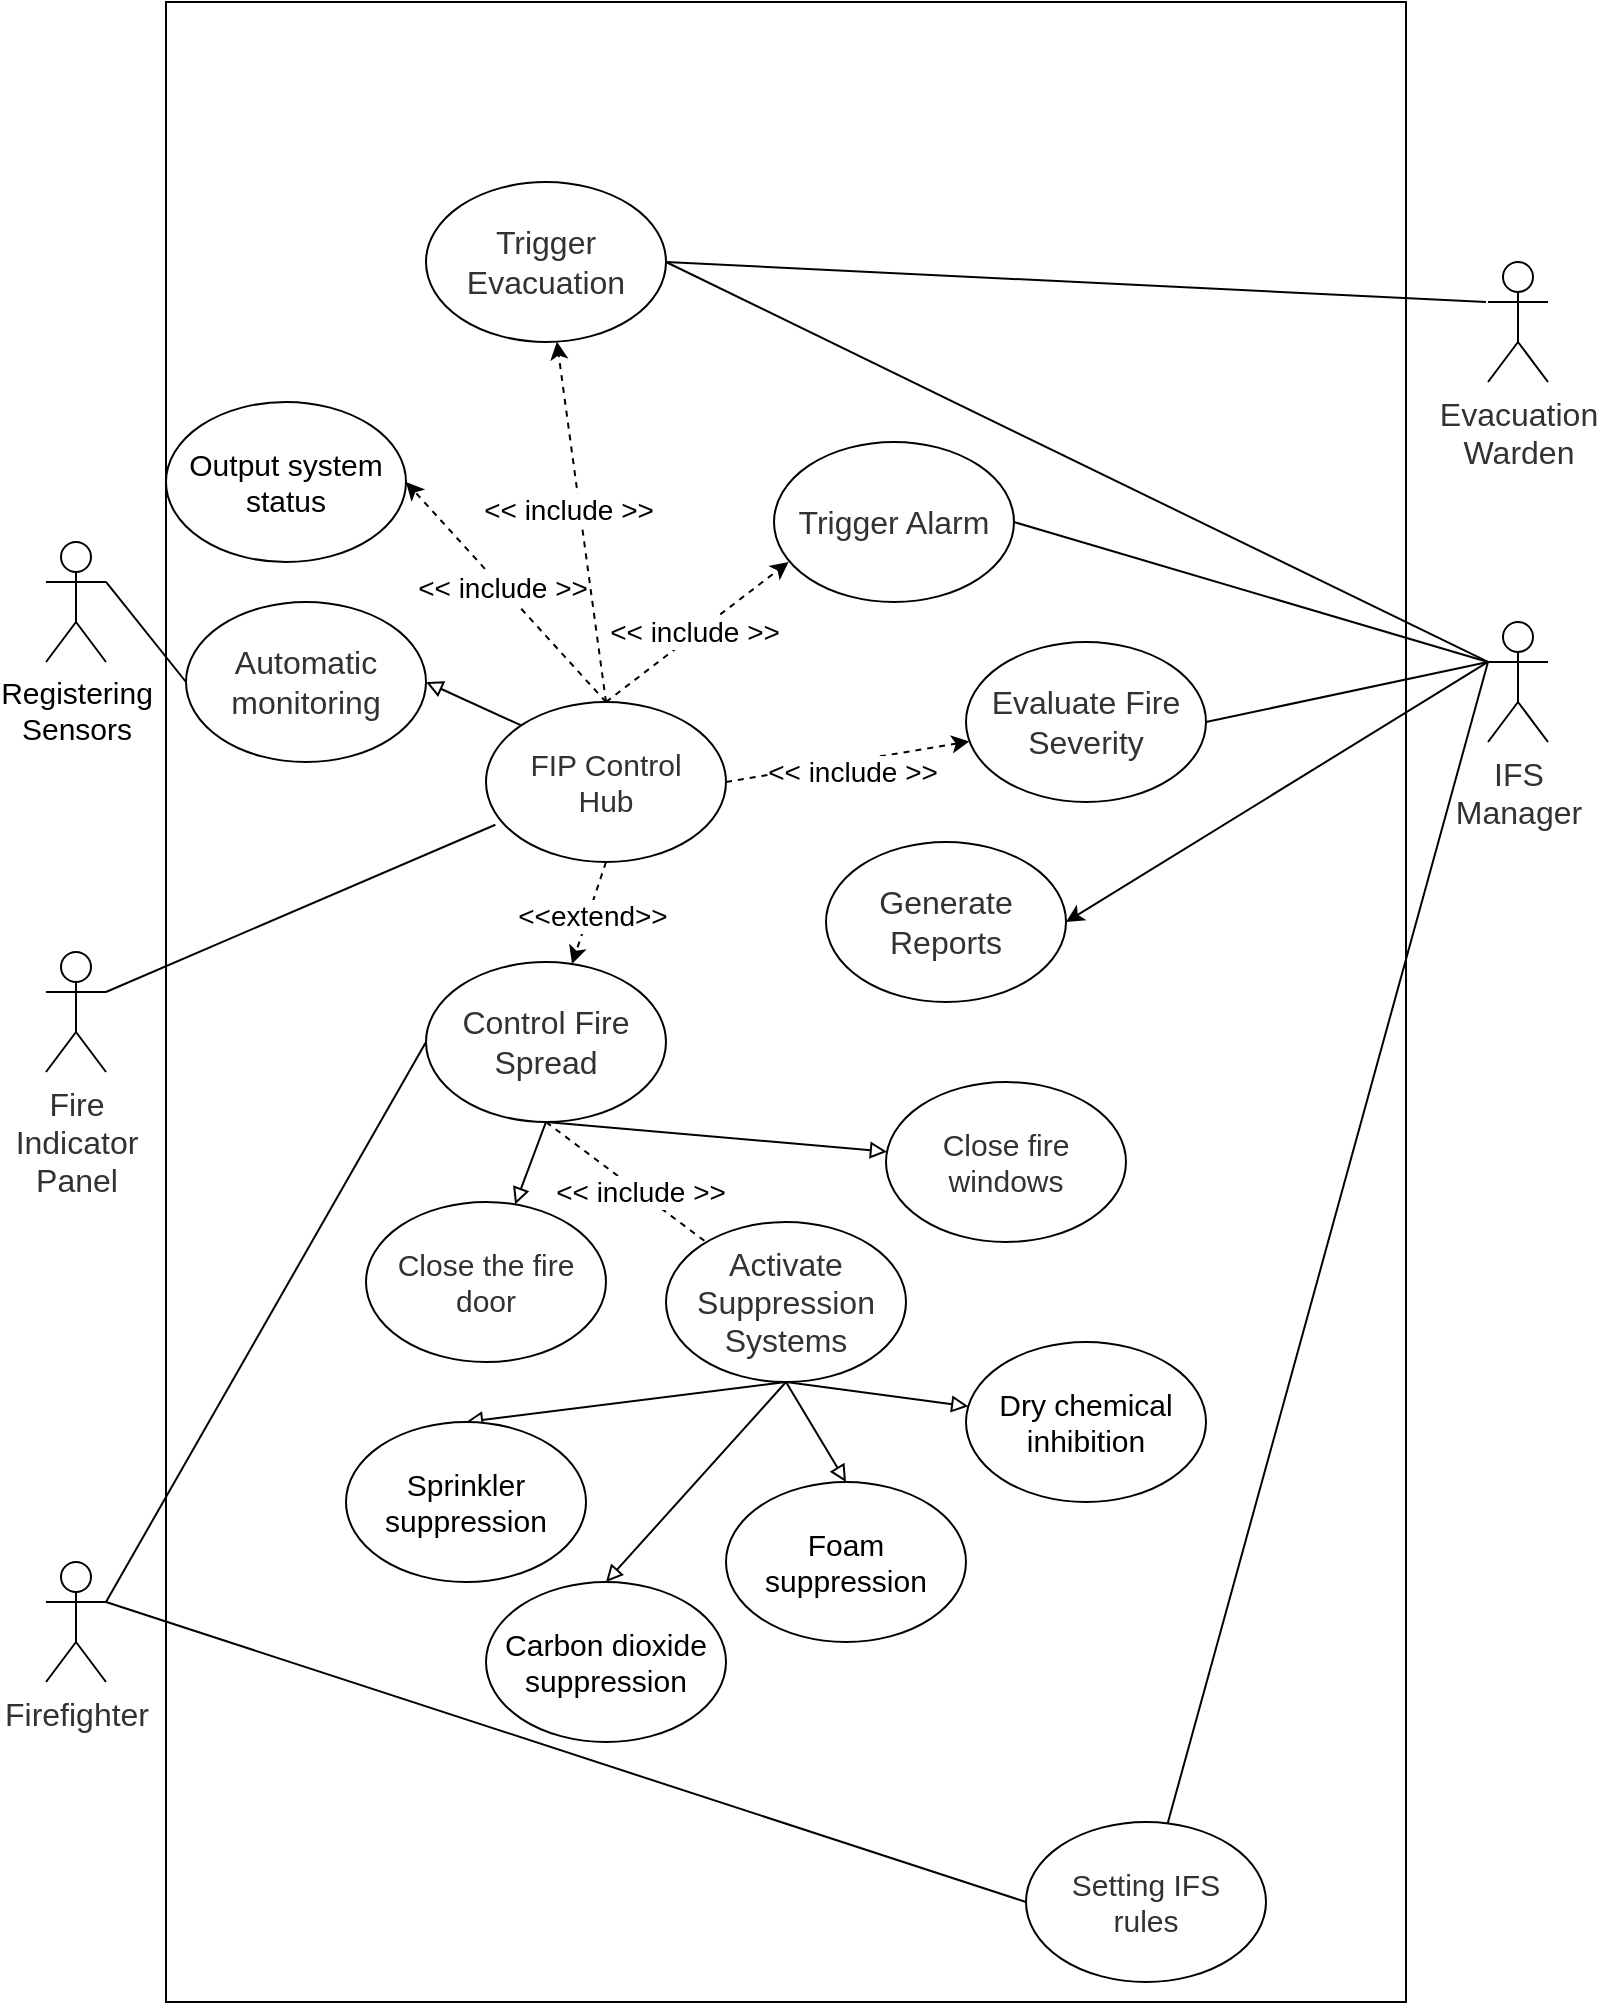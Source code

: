 <mxfile version="24.5.5" type="github">
  <diagram name="第 1 页" id="umxzl28w_7Frq8w19yzO">
    <mxGraphModel dx="1574" dy="1068" grid="1" gridSize="10" guides="1" tooltips="1" connect="1" arrows="1" fold="1" page="1" pageScale="1" pageWidth="827" pageHeight="1169" math="0" shadow="0">
      <root>
        <mxCell id="0" />
        <mxCell id="1" parent="0" />
        <mxCell id="QTKD-8OSb_6cW6TbMTXk-1" value="" style="rounded=0;whiteSpace=wrap;html=1;" parent="1" vertex="1">
          <mxGeometry x="110" y="110" width="620" height="1000" as="geometry" />
        </mxCell>
        <mxCell id="QTKD-8OSb_6cW6TbMTXk-18" style="rounded=0;orthogonalLoop=1;jettySize=auto;html=1;entryX=1;entryY=0.5;entryDx=0;entryDy=0;strokeColor=default;endArrow=none;endFill=0;" parent="1" target="QTKD-8OSb_6cW6TbMTXk-6" edge="1">
          <mxGeometry relative="1" as="geometry">
            <mxPoint x="770" y="260" as="sourcePoint" />
          </mxGeometry>
        </mxCell>
        <mxCell id="JHXLXgb01uyuLItqDjtC-1" value="&lt;span style=&quot;color: rgb(50, 50, 50); font-family: &amp;quot;Microsoft YaHei&amp;quot;, 微软雅黑, Arial; font-size: 16px; text-wrap: wrap; background-color: rgba(255, 255, 255, 0.01);&quot;&gt;Evacuation&lt;/span&gt;&lt;div&gt;&lt;span style=&quot;color: rgb(50, 50, 50); font-family: &amp;quot;Microsoft YaHei&amp;quot;, 微软雅黑, Arial; font-size: 16px; text-wrap: wrap; background-color: rgba(255, 255, 255, 0.01);&quot;&gt;Warden&lt;/span&gt;&lt;/div&gt;" style="shape=umlActor;verticalLabelPosition=bottom;verticalAlign=top;html=1;outlineConnect=0;" parent="1" vertex="1">
          <mxGeometry x="771" y="240" width="30" height="60" as="geometry" />
        </mxCell>
        <mxCell id="9XIoNBxFiIXgYtFaoxkH-22" style="rounded=0;orthogonalLoop=1;jettySize=auto;html=1;exitX=1;exitY=0.333;exitDx=0;exitDy=0;exitPerimeter=0;entryX=0;entryY=0.5;entryDx=0;entryDy=0;endArrow=none;endFill=0;" edge="1" parent="1" source="QTKD-8OSb_6cW6TbMTXk-2" target="QTKD-8OSb_6cW6TbMTXk-7">
          <mxGeometry relative="1" as="geometry" />
        </mxCell>
        <mxCell id="QTKD-8OSb_6cW6TbMTXk-2" value="&lt;span style=&quot;color: rgb(50, 50, 50); font-family: &amp;quot;Microsoft YaHei&amp;quot;, 微软雅黑, Arial; font-size: 16px; text-wrap: wrap; background-color: rgba(255, 255, 255, 0.01);&quot;&gt;Firefighter&lt;/span&gt;" style="shape=umlActor;verticalLabelPosition=bottom;verticalAlign=top;html=1;outlineConnect=0;" parent="1" vertex="1">
          <mxGeometry x="50" y="890" width="30" height="60" as="geometry" />
        </mxCell>
        <mxCell id="QTKD-8OSb_6cW6TbMTXk-19" style="rounded=0;orthogonalLoop=1;jettySize=auto;html=1;exitX=0;exitY=0.333;exitDx=0;exitDy=0;exitPerimeter=0;endArrow=none;endFill=0;" parent="1" source="QTKD-8OSb_6cW6TbMTXk-3" target="QTKD-8OSb_6cW6TbMTXk-7" edge="1">
          <mxGeometry relative="1" as="geometry" />
        </mxCell>
        <mxCell id="QTKD-8OSb_6cW6TbMTXk-20" style="rounded=0;orthogonalLoop=1;jettySize=auto;html=1;exitX=0;exitY=0.333;exitDx=0;exitDy=0;exitPerimeter=0;entryX=1;entryY=0.5;entryDx=0;entryDy=0;endArrow=none;endFill=0;" parent="1" source="QTKD-8OSb_6cW6TbMTXk-3" target="QTKD-8OSb_6cW6TbMTXk-6" edge="1">
          <mxGeometry relative="1" as="geometry" />
        </mxCell>
        <mxCell id="QTKD-8OSb_6cW6TbMTXk-21" style="rounded=0;orthogonalLoop=1;jettySize=auto;html=1;exitX=0;exitY=0.333;exitDx=0;exitDy=0;exitPerimeter=0;entryX=1;entryY=0.5;entryDx=0;entryDy=0;endArrow=none;endFill=0;" parent="1" source="QTKD-8OSb_6cW6TbMTXk-3" target="QTKD-8OSb_6cW6TbMTXk-9" edge="1">
          <mxGeometry relative="1" as="geometry" />
        </mxCell>
        <mxCell id="QTKD-8OSb_6cW6TbMTXk-31" style="rounded=0;orthogonalLoop=1;jettySize=auto;html=1;exitX=0;exitY=0.333;exitDx=0;exitDy=0;exitPerimeter=0;entryX=1;entryY=0.5;entryDx=0;entryDy=0;" parent="1" source="QTKD-8OSb_6cW6TbMTXk-3" target="QTKD-8OSb_6cW6TbMTXk-30" edge="1">
          <mxGeometry relative="1" as="geometry" />
        </mxCell>
        <mxCell id="9XIoNBxFiIXgYtFaoxkH-24" style="rounded=0;orthogonalLoop=1;jettySize=auto;html=1;exitX=0;exitY=0.333;exitDx=0;exitDy=0;exitPerimeter=0;entryX=1;entryY=0.5;entryDx=0;entryDy=0;endArrow=none;endFill=0;" edge="1" parent="1" source="QTKD-8OSb_6cW6TbMTXk-3" target="QTKD-8OSb_6cW6TbMTXk-15">
          <mxGeometry relative="1" as="geometry" />
        </mxCell>
        <mxCell id="QTKD-8OSb_6cW6TbMTXk-3" value="&lt;span style=&quot;color: rgb(50, 50, 50); font-family: &amp;quot;Microsoft YaHei&amp;quot;, 微软雅黑, Arial; font-size: 16px; text-wrap: wrap; background-color: rgba(255, 255, 255, 0.01);&quot;&gt;IFS Manager&lt;/span&gt;" style="shape=umlActor;verticalLabelPosition=bottom;verticalAlign=top;html=1;outlineConnect=0;" parent="1" vertex="1">
          <mxGeometry x="771" y="420" width="30" height="60" as="geometry" />
        </mxCell>
        <mxCell id="QTKD-8OSb_6cW6TbMTXk-4" value="&lt;font face=&quot;Microsoft YaHei, 微软雅黑, Arial&quot; color=&quot;#323232&quot;&gt;&lt;span style=&quot;font-size: 16px; text-wrap: wrap;&quot;&gt;Fire Indicator&lt;/span&gt;&lt;/font&gt;&lt;div&gt;&lt;font face=&quot;Microsoft YaHei, 微软雅黑, Arial&quot; color=&quot;#323232&quot;&gt;&lt;span style=&quot;font-size: 16px; text-wrap: wrap;&quot;&gt;Panel&lt;/span&gt;&lt;/font&gt;&lt;br&gt;&lt;/div&gt;" style="shape=umlActor;verticalLabelPosition=bottom;verticalAlign=top;html=1;outlineConnect=0;" parent="1" vertex="1">
          <mxGeometry x="50" y="585" width="30" height="60" as="geometry" />
        </mxCell>
        <mxCell id="QTKD-8OSb_6cW6TbMTXk-6" value="&lt;span style=&quot;color: rgb(50, 50, 50); font-family: &amp;quot;Microsoft YaHei&amp;quot;, 微软雅黑, Arial; font-size: 16px; background-color: rgba(255, 255, 255, 0.01);&quot;&gt;Trigger Evacuation&lt;/span&gt;" style="ellipse;whiteSpace=wrap;html=1;" parent="1" vertex="1">
          <mxGeometry x="240" y="200" width="120" height="80" as="geometry" />
        </mxCell>
        <mxCell id="QTKD-8OSb_6cW6TbMTXk-7" value="&lt;span style=&quot;color: rgb(50, 50, 50); font-family: &amp;quot;Microsoft YaHei&amp;quot;, 微软雅黑, Arial; font-size: 15px; background-color: rgba(255, 255, 255, 0.01);&quot;&gt;Setting IFS&lt;/span&gt;&lt;div&gt;&lt;span style=&quot;color: rgb(50, 50, 50); font-family: &amp;quot;Microsoft YaHei&amp;quot;, 微软雅黑, Arial; font-size: 15px; background-color: rgba(255, 255, 255, 0.01);&quot;&gt;rules&lt;/span&gt;&lt;/div&gt;" style="ellipse;whiteSpace=wrap;html=1;" parent="1" vertex="1">
          <mxGeometry x="540" y="1020" width="120" height="80" as="geometry" />
        </mxCell>
        <mxCell id="QTKD-8OSb_6cW6TbMTXk-24" style="rounded=0;orthogonalLoop=1;jettySize=auto;html=1;exitX=0.5;exitY=0;exitDx=0;exitDy=0;dashed=1;" parent="1" source="QTKD-8OSb_6cW6TbMTXk-8" target="QTKD-8OSb_6cW6TbMTXk-6" edge="1">
          <mxGeometry relative="1" as="geometry" />
        </mxCell>
        <mxCell id="9XIoNBxFiIXgYtFaoxkH-36" value="&lt;span style=&quot;font-size: 14px;&quot;&gt;&amp;lt;&amp;lt; include &amp;gt;&amp;gt;&lt;/span&gt;" style="edgeLabel;html=1;align=center;verticalAlign=middle;resizable=0;points=[];" vertex="1" connectable="0" parent="QTKD-8OSb_6cW6TbMTXk-24">
          <mxGeometry x="0.08" y="6" relative="1" as="geometry">
            <mxPoint as="offset" />
          </mxGeometry>
        </mxCell>
        <mxCell id="QTKD-8OSb_6cW6TbMTXk-25" style="rounded=0;orthogonalLoop=1;jettySize=auto;html=1;exitX=0.5;exitY=1;exitDx=0;exitDy=0;dashed=1;" parent="1" source="QTKD-8OSb_6cW6TbMTXk-8" target="QTKD-8OSb_6cW6TbMTXk-10" edge="1">
          <mxGeometry relative="1" as="geometry" />
        </mxCell>
        <mxCell id="9XIoNBxFiIXgYtFaoxkH-35" value="&lt;font style=&quot;font-size: 14px;&quot;&gt;&amp;lt;&amp;lt;extend&amp;gt;&amp;gt;&lt;/font&gt;" style="edgeLabel;html=1;align=center;verticalAlign=middle;resizable=0;points=[];" vertex="1" connectable="0" parent="QTKD-8OSb_6cW6TbMTXk-25">
          <mxGeometry x="0.028" y="1" relative="1" as="geometry">
            <mxPoint as="offset" />
          </mxGeometry>
        </mxCell>
        <mxCell id="QTKD-8OSb_6cW6TbMTXk-32" style="rounded=0;orthogonalLoop=1;jettySize=auto;html=1;exitX=0.5;exitY=0;exitDx=0;exitDy=0;entryX=0.061;entryY=0.75;entryDx=0;entryDy=0;dashed=1;entryPerimeter=0;" parent="1" source="QTKD-8OSb_6cW6TbMTXk-8" target="QTKD-8OSb_6cW6TbMTXk-15" edge="1">
          <mxGeometry relative="1" as="geometry" />
        </mxCell>
        <mxCell id="9XIoNBxFiIXgYtFaoxkH-38" value="&lt;span style=&quot;font-size: 14px;&quot;&gt;&amp;lt;&amp;lt; include &amp;gt;&amp;gt;&lt;/span&gt;" style="edgeLabel;html=1;align=center;verticalAlign=middle;resizable=0;points=[];" vertex="1" connectable="0" parent="QTKD-8OSb_6cW6TbMTXk-32">
          <mxGeometry x="-0.026" y="1" relative="1" as="geometry">
            <mxPoint as="offset" />
          </mxGeometry>
        </mxCell>
        <mxCell id="QTKD-8OSb_6cW6TbMTXk-33" style="rounded=0;orthogonalLoop=1;jettySize=auto;html=1;exitX=1;exitY=0.5;exitDx=0;exitDy=0;dashed=1;" parent="1" source="QTKD-8OSb_6cW6TbMTXk-8" target="QTKD-8OSb_6cW6TbMTXk-9" edge="1">
          <mxGeometry relative="1" as="geometry" />
        </mxCell>
        <mxCell id="QTKD-8OSb_6cW6TbMTXk-36" value="&lt;font style=&quot;font-size: 14px;&quot;&gt;&amp;lt;&amp;lt; include &amp;gt;&amp;gt;&lt;/font&gt;" style="edgeLabel;html=1;align=center;verticalAlign=middle;resizable=0;points=[];" parent="QTKD-8OSb_6cW6TbMTXk-33" vertex="1" connectable="0">
          <mxGeometry x="0.015" y="-5" relative="1" as="geometry">
            <mxPoint as="offset" />
          </mxGeometry>
        </mxCell>
        <mxCell id="9XIoNBxFiIXgYtFaoxkH-18" style="rounded=0;orthogonalLoop=1;jettySize=auto;html=1;exitX=0.5;exitY=0;exitDx=0;exitDy=0;entryX=1;entryY=0.5;entryDx=0;entryDy=0;dashed=1;" edge="1" parent="1" source="QTKD-8OSb_6cW6TbMTXk-8" target="9XIoNBxFiIXgYtFaoxkH-17">
          <mxGeometry relative="1" as="geometry" />
        </mxCell>
        <mxCell id="9XIoNBxFiIXgYtFaoxkH-37" value="&lt;span style=&quot;font-size: 14px;&quot;&gt;&amp;lt;&amp;lt; include &amp;gt;&amp;gt;&lt;/span&gt;" style="edgeLabel;html=1;align=center;verticalAlign=middle;resizable=0;points=[];" vertex="1" connectable="0" parent="9XIoNBxFiIXgYtFaoxkH-18">
          <mxGeometry x="0.035" y="-1" relative="1" as="geometry">
            <mxPoint x="-1" as="offset" />
          </mxGeometry>
        </mxCell>
        <mxCell id="QTKD-8OSb_6cW6TbMTXk-8" value="&lt;font face=&quot;Microsoft YaHei, 微软雅黑, Arial&quot; color=&quot;#323232&quot;&gt;&lt;span style=&quot;font-size: 15px;&quot;&gt;FIP Control&lt;/span&gt;&lt;/font&gt;&lt;div&gt;&lt;font face=&quot;Microsoft YaHei, 微软雅黑, Arial&quot; color=&quot;#323232&quot;&gt;&lt;span style=&quot;font-size: 15px;&quot;&gt;Hub&lt;/span&gt;&lt;/font&gt;&lt;br&gt;&lt;/div&gt;" style="ellipse;whiteSpace=wrap;html=1;" parent="1" vertex="1">
          <mxGeometry x="270" y="460" width="120" height="80" as="geometry" />
        </mxCell>
        <mxCell id="QTKD-8OSb_6cW6TbMTXk-9" value="&lt;span style=&quot;color: rgb(50, 50, 50); font-family: &amp;quot;Microsoft YaHei&amp;quot;, 微软雅黑, Arial; font-size: 16px; background-color: rgba(255, 255, 255, 0.01);&quot;&gt;Evaluate Fire Severity&lt;/span&gt;" style="ellipse;whiteSpace=wrap;html=1;" parent="1" vertex="1">
          <mxGeometry x="510" y="430" width="120" height="80" as="geometry" />
        </mxCell>
        <mxCell id="QTKD-8OSb_6cW6TbMTXk-27" style="rounded=0;orthogonalLoop=1;jettySize=auto;html=1;exitX=0.5;exitY=1;exitDx=0;exitDy=0;endArrow=none;endFill=0;dashed=1;" parent="1" source="QTKD-8OSb_6cW6TbMTXk-10" target="QTKD-8OSb_6cW6TbMTXk-12" edge="1">
          <mxGeometry relative="1" as="geometry" />
        </mxCell>
        <mxCell id="9XIoNBxFiIXgYtFaoxkH-34" value="&lt;font style=&quot;font-size: 14px;&quot;&gt;&amp;lt;&amp;lt; include &amp;gt;&amp;gt;&lt;/font&gt;" style="edgeLabel;html=1;align=center;verticalAlign=middle;resizable=0;points=[];" vertex="1" connectable="0" parent="QTKD-8OSb_6cW6TbMTXk-27">
          <mxGeometry x="0.154" relative="1" as="geometry">
            <mxPoint as="offset" />
          </mxGeometry>
        </mxCell>
        <mxCell id="QTKD-8OSb_6cW6TbMTXk-28" style="rounded=0;orthogonalLoop=1;jettySize=auto;html=1;exitX=0.5;exitY=1;exitDx=0;exitDy=0;endArrow=block;endFill=0;" parent="1" source="QTKD-8OSb_6cW6TbMTXk-10" target="QTKD-8OSb_6cW6TbMTXk-13" edge="1">
          <mxGeometry relative="1" as="geometry" />
        </mxCell>
        <mxCell id="QTKD-8OSb_6cW6TbMTXk-29" style="rounded=0;orthogonalLoop=1;jettySize=auto;html=1;exitX=0.5;exitY=1;exitDx=0;exitDy=0;endArrow=block;endFill=0;" parent="1" source="QTKD-8OSb_6cW6TbMTXk-10" target="QTKD-8OSb_6cW6TbMTXk-14" edge="1">
          <mxGeometry relative="1" as="geometry" />
        </mxCell>
        <mxCell id="QTKD-8OSb_6cW6TbMTXk-10" value="&lt;span style=&quot;color: rgb(50, 50, 50); font-family: &amp;quot;Microsoft YaHei&amp;quot;, 微软雅黑, Arial; font-size: 16px; background-color: rgba(255, 255, 255, 0.01);&quot;&gt;Control Fire Spread&lt;/span&gt;" style="ellipse;whiteSpace=wrap;html=1;" parent="1" vertex="1">
          <mxGeometry x="240" y="590" width="120" height="80" as="geometry" />
        </mxCell>
        <mxCell id="QTKD-8OSb_6cW6TbMTXk-11" value="&lt;font face=&quot;Microsoft YaHei, 微软雅黑, Arial&quot; color=&quot;#323232&quot;&gt;&lt;span style=&quot;font-size: 16px;&quot;&gt;Automatic monitoring&lt;/span&gt;&lt;/font&gt;" style="ellipse;whiteSpace=wrap;html=1;" parent="1" vertex="1">
          <mxGeometry x="120" y="410" width="120" height="80" as="geometry" />
        </mxCell>
        <mxCell id="9XIoNBxFiIXgYtFaoxkH-13" style="rounded=0;orthogonalLoop=1;jettySize=auto;html=1;exitX=0.5;exitY=1;exitDx=0;exitDy=0;entryX=0.5;entryY=0;entryDx=0;entryDy=0;endArrow=block;endFill=0;" edge="1" parent="1" source="QTKD-8OSb_6cW6TbMTXk-12" target="9XIoNBxFiIXgYtFaoxkH-9">
          <mxGeometry relative="1" as="geometry" />
        </mxCell>
        <mxCell id="9XIoNBxFiIXgYtFaoxkH-14" style="rounded=0;orthogonalLoop=1;jettySize=auto;html=1;exitX=0.5;exitY=1;exitDx=0;exitDy=0;entryX=0.5;entryY=0;entryDx=0;entryDy=0;endArrow=block;endFill=0;" edge="1" parent="1" source="QTKD-8OSb_6cW6TbMTXk-12" target="9XIoNBxFiIXgYtFaoxkH-10">
          <mxGeometry relative="1" as="geometry" />
        </mxCell>
        <mxCell id="9XIoNBxFiIXgYtFaoxkH-15" style="rounded=0;orthogonalLoop=1;jettySize=auto;html=1;exitX=0.5;exitY=1;exitDx=0;exitDy=0;entryX=0.5;entryY=0;entryDx=0;entryDy=0;endArrow=block;endFill=0;" edge="1" parent="1" source="QTKD-8OSb_6cW6TbMTXk-12" target="9XIoNBxFiIXgYtFaoxkH-11">
          <mxGeometry relative="1" as="geometry" />
        </mxCell>
        <mxCell id="9XIoNBxFiIXgYtFaoxkH-16" style="rounded=0;orthogonalLoop=1;jettySize=auto;html=1;exitX=0.5;exitY=1;exitDx=0;exitDy=0;endArrow=block;endFill=0;" edge="1" parent="1" source="QTKD-8OSb_6cW6TbMTXk-12" target="9XIoNBxFiIXgYtFaoxkH-12">
          <mxGeometry relative="1" as="geometry" />
        </mxCell>
        <mxCell id="QTKD-8OSb_6cW6TbMTXk-12" value="&lt;span style=&quot;color: rgb(50, 50, 50); font-family: &amp;quot;Microsoft YaHei&amp;quot;, 微软雅黑, Arial; font-size: 16px; background-color: rgba(255, 255, 255, 0.01);&quot;&gt;Activate Suppression Systems&lt;/span&gt;" style="ellipse;whiteSpace=wrap;html=1;" parent="1" vertex="1">
          <mxGeometry x="360" y="720" width="120" height="80" as="geometry" />
        </mxCell>
        <mxCell id="QTKD-8OSb_6cW6TbMTXk-13" value="&lt;span style=&quot;color: rgb(50, 50, 50); font-family: &amp;quot;Microsoft YaHei&amp;quot;, 微软雅黑, Arial; font-size: 15px; background-color: rgba(255, 255, 255, 0.01);&quot;&gt;Close the fire door&lt;/span&gt;" style="ellipse;whiteSpace=wrap;html=1;" parent="1" vertex="1">
          <mxGeometry x="210" y="710" width="120" height="80" as="geometry" />
        </mxCell>
        <mxCell id="QTKD-8OSb_6cW6TbMTXk-14" value="&lt;span style=&quot;color: rgb(50, 50, 50); font-family: &amp;quot;Microsoft YaHei&amp;quot;, 微软雅黑, Arial; font-size: 15px; background-color: rgba(255, 255, 255, 0.01);&quot;&gt;Close fire windows&lt;/span&gt;" style="ellipse;whiteSpace=wrap;html=1;" parent="1" vertex="1">
          <mxGeometry x="470" y="650" width="120" height="80" as="geometry" />
        </mxCell>
        <mxCell id="QTKD-8OSb_6cW6TbMTXk-15" value="&lt;span style=&quot;color: rgb(50, 50, 50); font-family: &amp;quot;Microsoft YaHei&amp;quot;, 微软雅黑, Arial; font-size: 16px; background-color: rgba(255, 255, 255, 0.01);&quot;&gt;Trigger Alarm&lt;/span&gt;" style="ellipse;whiteSpace=wrap;html=1;" parent="1" vertex="1">
          <mxGeometry x="414" y="330" width="120" height="80" as="geometry" />
        </mxCell>
        <mxCell id="QTKD-8OSb_6cW6TbMTXk-26" style="rounded=0;orthogonalLoop=1;jettySize=auto;html=1;entryX=1;entryY=0.5;entryDx=0;entryDy=0;endArrow=block;endFill=0;exitX=0;exitY=0;exitDx=0;exitDy=0;" parent="1" source="QTKD-8OSb_6cW6TbMTXk-8" target="QTKD-8OSb_6cW6TbMTXk-11" edge="1">
          <mxGeometry relative="1" as="geometry">
            <mxPoint x="270" y="460" as="sourcePoint" />
          </mxGeometry>
        </mxCell>
        <mxCell id="QTKD-8OSb_6cW6TbMTXk-30" value="&lt;span style=&quot;color: rgb(50, 50, 50); font-family: &amp;quot;Microsoft YaHei&amp;quot;, 微软雅黑, Arial; font-size: 16px; background-color: rgba(255, 255, 255, 0.01);&quot;&gt;Generate Reports&lt;/span&gt;" style="ellipse;whiteSpace=wrap;html=1;" parent="1" vertex="1">
          <mxGeometry x="440" y="530" width="120" height="80" as="geometry" />
        </mxCell>
        <mxCell id="9XIoNBxFiIXgYtFaoxkH-9" value="&lt;span style=&quot;font-size: 15px;&quot;&gt;Sprinkler suppression&lt;/span&gt;" style="ellipse;whiteSpace=wrap;html=1;" vertex="1" parent="1">
          <mxGeometry x="200" y="820" width="120" height="80" as="geometry" />
        </mxCell>
        <mxCell id="9XIoNBxFiIXgYtFaoxkH-10" value="&lt;font style=&quot;font-size: 15px;&quot;&gt;Carbon dioxide suppression&lt;/font&gt;" style="ellipse;whiteSpace=wrap;html=1;" vertex="1" parent="1">
          <mxGeometry x="270" y="900" width="120" height="80" as="geometry" />
        </mxCell>
        <mxCell id="9XIoNBxFiIXgYtFaoxkH-11" value="&lt;font style=&quot;font-size: 15px;&quot;&gt;Foam suppression&lt;/font&gt;" style="ellipse;whiteSpace=wrap;html=1;" vertex="1" parent="1">
          <mxGeometry x="390" y="850" width="120" height="80" as="geometry" />
        </mxCell>
        <mxCell id="9XIoNBxFiIXgYtFaoxkH-12" value="&lt;font style=&quot;font-size: 15px;&quot;&gt;Dry chemical inhibition&lt;/font&gt;" style="ellipse;whiteSpace=wrap;html=1;" vertex="1" parent="1">
          <mxGeometry x="510" y="780" width="120" height="80" as="geometry" />
        </mxCell>
        <mxCell id="9XIoNBxFiIXgYtFaoxkH-17" value="&lt;font style=&quot;font-size: 15px;&quot;&gt;Output system status&lt;/font&gt;" style="ellipse;whiteSpace=wrap;html=1;" vertex="1" parent="1">
          <mxGeometry x="110" y="310" width="120" height="80" as="geometry" />
        </mxCell>
        <mxCell id="9XIoNBxFiIXgYtFaoxkH-19" style="rounded=0;orthogonalLoop=1;jettySize=auto;html=1;exitX=1;exitY=0.333;exitDx=0;exitDy=0;exitPerimeter=0;entryX=0;entryY=0.5;entryDx=0;entryDy=0;endArrow=none;endFill=0;" edge="1" parent="1" source="QTKD-8OSb_6cW6TbMTXk-2" target="QTKD-8OSb_6cW6TbMTXk-10">
          <mxGeometry relative="1" as="geometry" />
        </mxCell>
        <mxCell id="9XIoNBxFiIXgYtFaoxkH-31" style="rounded=0;orthogonalLoop=1;jettySize=auto;html=1;exitX=1;exitY=0.333;exitDx=0;exitDy=0;exitPerimeter=0;endArrow=none;endFill=0;entryX=0;entryY=0.5;entryDx=0;entryDy=0;" edge="1" parent="1" source="9XIoNBxFiIXgYtFaoxkH-27" target="QTKD-8OSb_6cW6TbMTXk-11">
          <mxGeometry relative="1" as="geometry">
            <mxPoint x="180" y="460" as="targetPoint" />
          </mxGeometry>
        </mxCell>
        <mxCell id="9XIoNBxFiIXgYtFaoxkH-27" value="&lt;font style=&quot;font-size: 15px;&quot;&gt;Registering&lt;/font&gt;&lt;div&gt;&lt;font style=&quot;font-size: 15px;&quot;&gt;Sensors&lt;/font&gt;&lt;/div&gt;" style="shape=umlActor;verticalLabelPosition=bottom;verticalAlign=top;html=1;outlineConnect=0;" vertex="1" parent="1">
          <mxGeometry x="50" y="380" width="30" height="60" as="geometry" />
        </mxCell>
        <mxCell id="9XIoNBxFiIXgYtFaoxkH-40" style="rounded=0;orthogonalLoop=1;jettySize=auto;html=1;exitX=1;exitY=0.333;exitDx=0;exitDy=0;exitPerimeter=0;entryX=0.039;entryY=0.767;entryDx=0;entryDy=0;entryPerimeter=0;endArrow=none;endFill=0;" edge="1" parent="1" source="QTKD-8OSb_6cW6TbMTXk-4" target="QTKD-8OSb_6cW6TbMTXk-8">
          <mxGeometry relative="1" as="geometry" />
        </mxCell>
      </root>
    </mxGraphModel>
  </diagram>
</mxfile>
